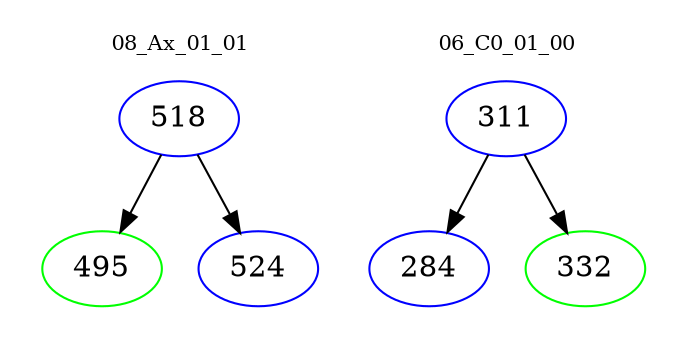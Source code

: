 digraph{
subgraph cluster_0 {
color = white
label = "08_Ax_01_01";
fontsize=10;
T0_518 [label="518", color="blue"]
T0_518 -> T0_495 [color="black"]
T0_495 [label="495", color="green"]
T0_518 -> T0_524 [color="black"]
T0_524 [label="524", color="blue"]
}
subgraph cluster_1 {
color = white
label = "06_C0_01_00";
fontsize=10;
T1_311 [label="311", color="blue"]
T1_311 -> T1_284 [color="black"]
T1_284 [label="284", color="blue"]
T1_311 -> T1_332 [color="black"]
T1_332 [label="332", color="green"]
}
}
